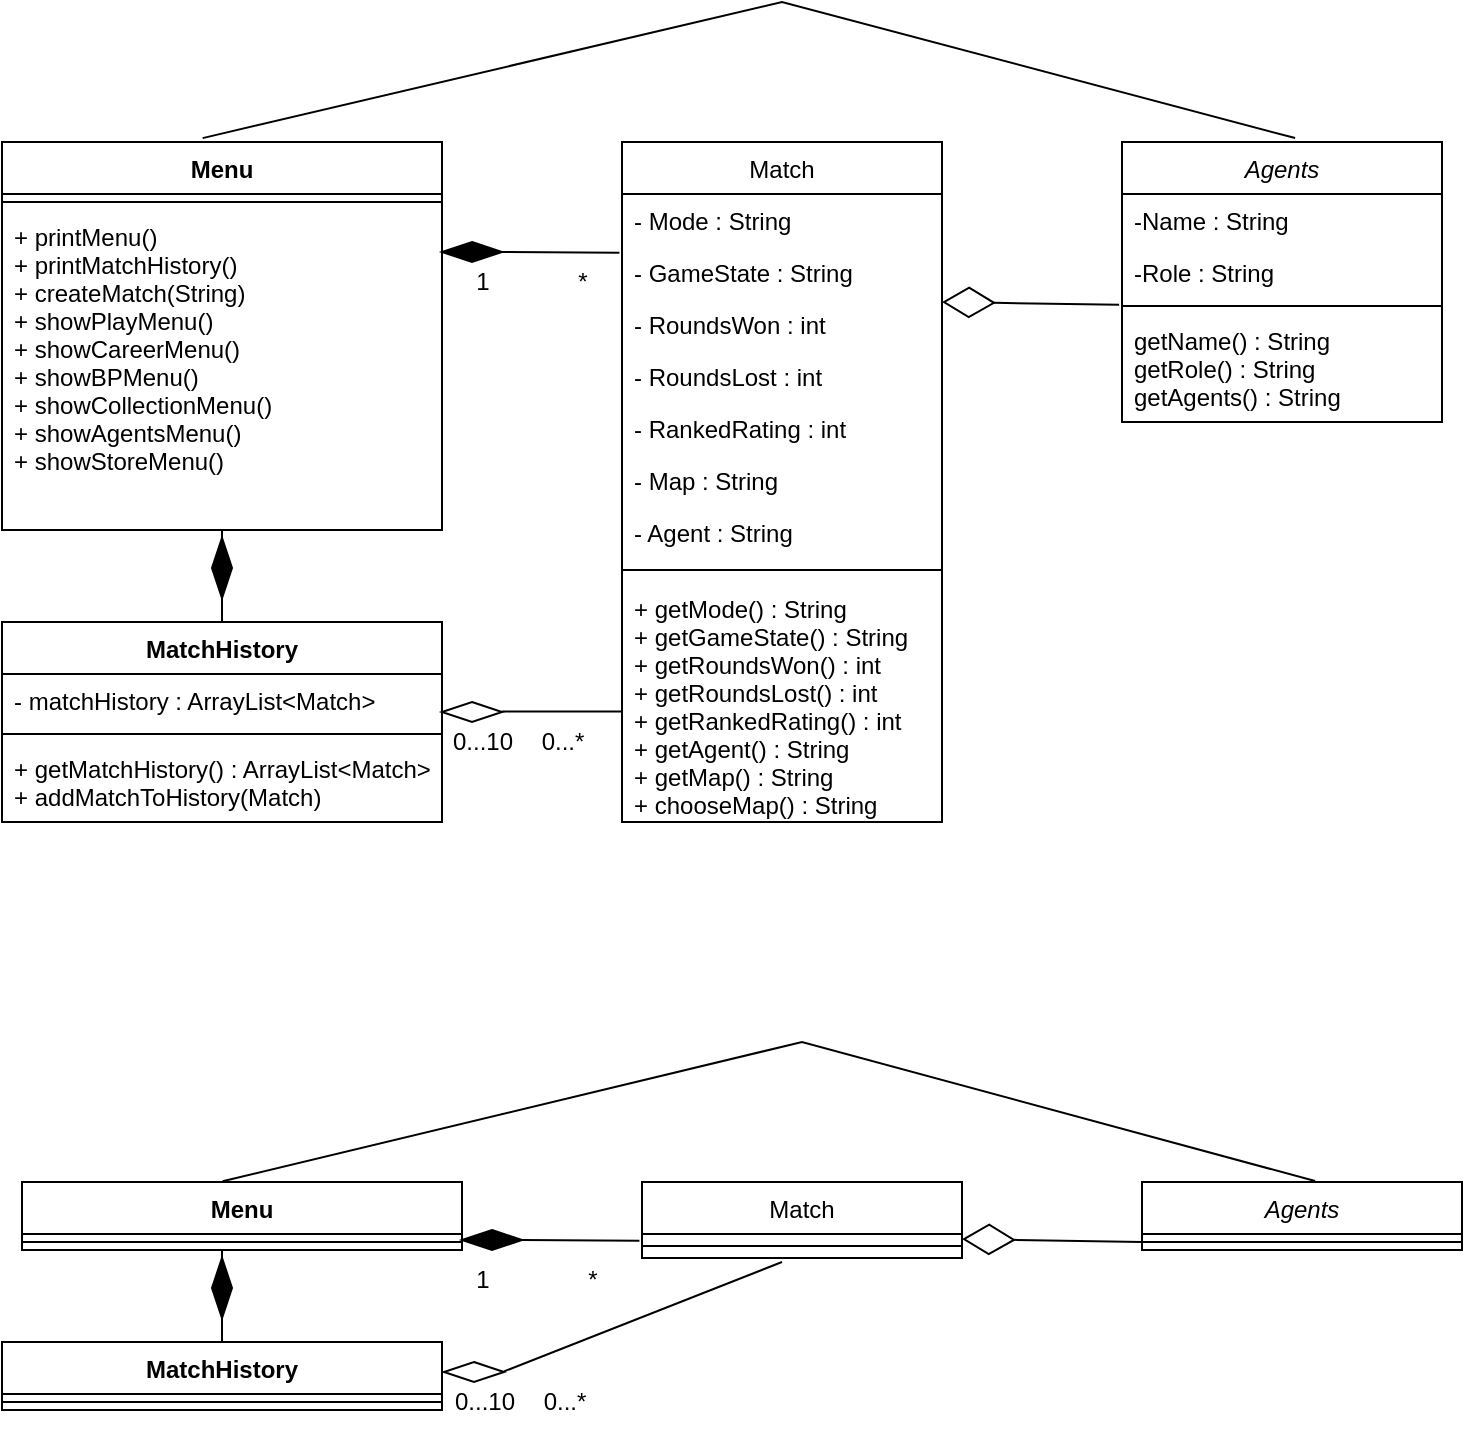 <mxfile version="20.6.2" type="device"><diagram id="C5RBs43oDa-KdzZeNtuy" name="Page-1"><mxGraphModel dx="769" dy="417" grid="1" gridSize="10" guides="1" tooltips="1" connect="1" arrows="1" fold="1" page="1" pageScale="1" pageWidth="827" pageHeight="1169" math="0" shadow="0"><root><mxCell id="WIyWlLk6GJQsqaUBKTNV-0"/><mxCell id="WIyWlLk6GJQsqaUBKTNV-1" parent="WIyWlLk6GJQsqaUBKTNV-0"/><mxCell id="zkfFHV4jXpPFQw0GAbJ--0" value="Agents" style="swimlane;fontStyle=2;align=center;verticalAlign=top;childLayout=stackLayout;horizontal=1;startSize=26;horizontalStack=0;resizeParent=1;resizeLast=0;collapsible=1;marginBottom=0;rounded=0;shadow=0;strokeWidth=1;" parent="WIyWlLk6GJQsqaUBKTNV-1" vertex="1"><mxGeometry x="710" y="80" width="160" height="140" as="geometry"><mxRectangle x="230" y="140" width="160" height="26" as="alternateBounds"/></mxGeometry></mxCell><mxCell id="zkfFHV4jXpPFQw0GAbJ--1" value="-Name : String" style="text;align=left;verticalAlign=top;spacingLeft=4;spacingRight=4;overflow=hidden;rotatable=0;points=[[0,0.5],[1,0.5]];portConstraint=eastwest;" parent="zkfFHV4jXpPFQw0GAbJ--0" vertex="1"><mxGeometry y="26" width="160" height="26" as="geometry"/></mxCell><mxCell id="zkfFHV4jXpPFQw0GAbJ--2" value="-Role : String" style="text;align=left;verticalAlign=top;spacingLeft=4;spacingRight=4;overflow=hidden;rotatable=0;points=[[0,0.5],[1,0.5]];portConstraint=eastwest;rounded=0;shadow=0;html=0;" parent="zkfFHV4jXpPFQw0GAbJ--0" vertex="1"><mxGeometry y="52" width="160" height="26" as="geometry"/></mxCell><mxCell id="zkfFHV4jXpPFQw0GAbJ--4" value="" style="line;html=1;strokeWidth=1;align=left;verticalAlign=middle;spacingTop=-1;spacingLeft=3;spacingRight=3;rotatable=0;labelPosition=right;points=[];portConstraint=eastwest;" parent="zkfFHV4jXpPFQw0GAbJ--0" vertex="1"><mxGeometry y="78" width="160" height="8" as="geometry"/></mxCell><mxCell id="zkfFHV4jXpPFQw0GAbJ--5" value="getName() : String&#10;getRole() : String&#10;getAgents() : String" style="text;align=left;verticalAlign=top;spacingLeft=4;spacingRight=4;overflow=hidden;rotatable=0;points=[[0,0.5],[1,0.5]];portConstraint=eastwest;" parent="zkfFHV4jXpPFQw0GAbJ--0" vertex="1"><mxGeometry y="86" width="160" height="54" as="geometry"/></mxCell><mxCell id="zkfFHV4jXpPFQw0GAbJ--17" value="Match" style="swimlane;fontStyle=0;align=center;verticalAlign=top;childLayout=stackLayout;horizontal=1;startSize=26;horizontalStack=0;resizeParent=1;resizeLast=0;collapsible=1;marginBottom=0;rounded=0;shadow=0;strokeWidth=1;" parent="WIyWlLk6GJQsqaUBKTNV-1" vertex="1"><mxGeometry x="460" y="80" width="160" height="340" as="geometry"><mxRectangle x="550" y="140" width="160" height="26" as="alternateBounds"/></mxGeometry></mxCell><mxCell id="zkfFHV4jXpPFQw0GAbJ--18" value="- Mode : String" style="text;align=left;verticalAlign=top;spacingLeft=4;spacingRight=4;overflow=hidden;rotatable=0;points=[[0,0.5],[1,0.5]];portConstraint=eastwest;" parent="zkfFHV4jXpPFQw0GAbJ--17" vertex="1"><mxGeometry y="26" width="160" height="26" as="geometry"/></mxCell><mxCell id="zkfFHV4jXpPFQw0GAbJ--19" value="- GameState : String" style="text;align=left;verticalAlign=top;spacingLeft=4;spacingRight=4;overflow=hidden;rotatable=0;points=[[0,0.5],[1,0.5]];portConstraint=eastwest;rounded=0;shadow=0;html=0;" parent="zkfFHV4jXpPFQw0GAbJ--17" vertex="1"><mxGeometry y="52" width="160" height="26" as="geometry"/></mxCell><mxCell id="zkfFHV4jXpPFQw0GAbJ--20" value="- RoundsWon : int" style="text;align=left;verticalAlign=top;spacingLeft=4;spacingRight=4;overflow=hidden;rotatable=0;points=[[0,0.5],[1,0.5]];portConstraint=eastwest;rounded=0;shadow=0;html=0;" parent="zkfFHV4jXpPFQw0GAbJ--17" vertex="1"><mxGeometry y="78" width="160" height="26" as="geometry"/></mxCell><mxCell id="zkfFHV4jXpPFQw0GAbJ--21" value="- RoundsLost : int" style="text;align=left;verticalAlign=top;spacingLeft=4;spacingRight=4;overflow=hidden;rotatable=0;points=[[0,0.5],[1,0.5]];portConstraint=eastwest;rounded=0;shadow=0;html=0;" parent="zkfFHV4jXpPFQw0GAbJ--17" vertex="1"><mxGeometry y="104" width="160" height="26" as="geometry"/></mxCell><mxCell id="zkfFHV4jXpPFQw0GAbJ--22" value="- RankedRating : int" style="text;align=left;verticalAlign=top;spacingLeft=4;spacingRight=4;overflow=hidden;rotatable=0;points=[[0,0.5],[1,0.5]];portConstraint=eastwest;rounded=0;shadow=0;html=0;" parent="zkfFHV4jXpPFQw0GAbJ--17" vertex="1"><mxGeometry y="130" width="160" height="26" as="geometry"/></mxCell><mxCell id="tWCcxL8wR3wkT-gRrUJA-4" value="- Map : String" style="text;align=left;verticalAlign=top;spacingLeft=4;spacingRight=4;overflow=hidden;rotatable=0;points=[[0,0.5],[1,0.5]];portConstraint=eastwest;rounded=0;shadow=0;html=0;" parent="zkfFHV4jXpPFQw0GAbJ--17" vertex="1"><mxGeometry y="156" width="160" height="26" as="geometry"/></mxCell><mxCell id="tWCcxL8wR3wkT-gRrUJA-3" value="- Agent : String" style="text;align=left;verticalAlign=top;spacingLeft=4;spacingRight=4;overflow=hidden;rotatable=0;points=[[0,0.5],[1,0.5]];portConstraint=eastwest;rounded=0;shadow=0;html=0;" parent="zkfFHV4jXpPFQw0GAbJ--17" vertex="1"><mxGeometry y="182" width="160" height="26" as="geometry"/></mxCell><mxCell id="zkfFHV4jXpPFQw0GAbJ--23" value="" style="line;html=1;strokeWidth=1;align=left;verticalAlign=middle;spacingTop=-1;spacingLeft=3;spacingRight=3;rotatable=0;labelPosition=right;points=[];portConstraint=eastwest;" parent="zkfFHV4jXpPFQw0GAbJ--17" vertex="1"><mxGeometry y="208" width="160" height="12" as="geometry"/></mxCell><mxCell id="zkfFHV4jXpPFQw0GAbJ--24" value="+ getMode() : String&#10;+ getGameState() : String&#10;+ getRoundsWon() : int&#10;+ getRoundsLost() : int&#10;+ getRankedRating() : int&#10;+ getAgent() : String&#10;+ getMap() : String&#10;+ chooseMap() : String" style="text;align=left;verticalAlign=top;spacingLeft=4;spacingRight=4;overflow=hidden;rotatable=0;points=[[0,0.5],[1,0.5]];portConstraint=eastwest;" parent="zkfFHV4jXpPFQw0GAbJ--17" vertex="1"><mxGeometry y="220" width="160" height="120" as="geometry"/></mxCell><mxCell id="tWCcxL8wR3wkT-gRrUJA-10" value="Menu" style="swimlane;fontStyle=1;align=center;verticalAlign=top;childLayout=stackLayout;horizontal=1;startSize=26;horizontalStack=0;resizeParent=1;resizeParentMax=0;resizeLast=0;collapsible=1;marginBottom=0;" parent="WIyWlLk6GJQsqaUBKTNV-1" vertex="1"><mxGeometry x="150" y="80" width="220" height="194" as="geometry"/></mxCell><mxCell id="tWCcxL8wR3wkT-gRrUJA-12" value="" style="line;strokeWidth=1;fillColor=none;align=left;verticalAlign=middle;spacingTop=-1;spacingLeft=3;spacingRight=3;rotatable=0;labelPosition=right;points=[];portConstraint=eastwest;strokeColor=inherit;" parent="tWCcxL8wR3wkT-gRrUJA-10" vertex="1"><mxGeometry y="26" width="220" height="8" as="geometry"/></mxCell><mxCell id="tWCcxL8wR3wkT-gRrUJA-13" value="+ printMenu()&#10;+ printMatchHistory()&#10;+ createMatch(String)&#10;+ showPlayMenu()&#10;+ showCareerMenu()&#10;+ showBPMenu()&#10;+ showCollectionMenu()&#10;+ showAgentsMenu()&#10;+ showStoreMenu()" style="text;strokeColor=none;fillColor=none;align=left;verticalAlign=top;spacingLeft=4;spacingRight=4;overflow=hidden;rotatable=0;points=[[0,0.5],[1,0.5]];portConstraint=eastwest;" parent="tWCcxL8wR3wkT-gRrUJA-10" vertex="1"><mxGeometry y="34" width="220" height="160" as="geometry"/></mxCell><mxCell id="tWCcxL8wR3wkT-gRrUJA-16" value="" style="rhombus;whiteSpace=wrap;html=1;fillColor=#000000;" parent="WIyWlLk6GJQsqaUBKTNV-1" vertex="1"><mxGeometry x="370" y="130" width="30" height="10" as="geometry"/></mxCell><mxCell id="tWCcxL8wR3wkT-gRrUJA-21" value="" style="endArrow=none;html=1;rounded=0;exitX=1;exitY=0.5;exitDx=0;exitDy=0;entryX=-0.008;entryY=0.132;entryDx=0;entryDy=0;entryPerimeter=0;" parent="WIyWlLk6GJQsqaUBKTNV-1" source="tWCcxL8wR3wkT-gRrUJA-16" target="zkfFHV4jXpPFQw0GAbJ--19" edge="1"><mxGeometry width="50" height="50" relative="1" as="geometry"><mxPoint x="410" y="190" as="sourcePoint"/><mxPoint x="460" y="140" as="targetPoint"/></mxGeometry></mxCell><mxCell id="tWCcxL8wR3wkT-gRrUJA-22" value="1" style="text;html=1;align=center;verticalAlign=middle;resizable=0;points=[];autosize=1;strokeColor=none;fillColor=none;" parent="WIyWlLk6GJQsqaUBKTNV-1" vertex="1"><mxGeometry x="375" y="135" width="30" height="30" as="geometry"/></mxCell><mxCell id="tWCcxL8wR3wkT-gRrUJA-23" value="*" style="text;html=1;align=center;verticalAlign=middle;resizable=0;points=[];autosize=1;strokeColor=none;fillColor=none;" parent="WIyWlLk6GJQsqaUBKTNV-1" vertex="1"><mxGeometry x="425" y="135" width="30" height="30" as="geometry"/></mxCell><mxCell id="GB7m8_O-Ea-zN9vtDYqy-9" value="MatchHistory&#10;" style="swimlane;fontStyle=1;align=center;verticalAlign=top;childLayout=stackLayout;horizontal=1;startSize=26;horizontalStack=0;resizeParent=1;resizeParentMax=0;resizeLast=0;collapsible=1;marginBottom=0;" vertex="1" parent="WIyWlLk6GJQsqaUBKTNV-1"><mxGeometry x="150" y="320" width="220" height="100" as="geometry"/></mxCell><mxCell id="GB7m8_O-Ea-zN9vtDYqy-10" value="- matchHistory : ArrayList&lt;Match&gt;&#10;" style="text;strokeColor=none;fillColor=none;align=left;verticalAlign=top;spacingLeft=4;spacingRight=4;overflow=hidden;rotatable=0;points=[[0,0.5],[1,0.5]];portConstraint=eastwest;" vertex="1" parent="GB7m8_O-Ea-zN9vtDYqy-9"><mxGeometry y="26" width="220" height="26" as="geometry"/></mxCell><mxCell id="GB7m8_O-Ea-zN9vtDYqy-11" value="" style="line;strokeWidth=1;fillColor=none;align=left;verticalAlign=middle;spacingTop=-1;spacingLeft=3;spacingRight=3;rotatable=0;labelPosition=right;points=[];portConstraint=eastwest;strokeColor=inherit;" vertex="1" parent="GB7m8_O-Ea-zN9vtDYqy-9"><mxGeometry y="52" width="220" height="8" as="geometry"/></mxCell><mxCell id="GB7m8_O-Ea-zN9vtDYqy-12" value="+ getMatchHistory() : ArrayList&lt;Match&gt;&#10;+ addMatchToHistory(Match)" style="text;strokeColor=none;fillColor=none;align=left;verticalAlign=top;spacingLeft=4;spacingRight=4;overflow=hidden;rotatable=0;points=[[0,0.5],[1,0.5]];portConstraint=eastwest;" vertex="1" parent="GB7m8_O-Ea-zN9vtDYqy-9"><mxGeometry y="60" width="220" height="40" as="geometry"/></mxCell><mxCell id="GB7m8_O-Ea-zN9vtDYqy-13" value="" style="endArrow=none;html=1;rounded=0;startArrow=none;" edge="1" parent="WIyWlLk6GJQsqaUBKTNV-1" source="GB7m8_O-Ea-zN9vtDYqy-20" target="tWCcxL8wR3wkT-gRrUJA-13"><mxGeometry width="50" height="50" relative="1" as="geometry"><mxPoint x="259.69" y="310" as="sourcePoint"/><mxPoint x="259.69" y="290.0" as="targetPoint"/></mxGeometry></mxCell><mxCell id="GB7m8_O-Ea-zN9vtDYqy-14" value="" style="rhombus;whiteSpace=wrap;html=1;fillColor=#FFFFFF;" vertex="1" parent="WIyWlLk6GJQsqaUBKTNV-1"><mxGeometry x="370" y="360" width="30" height="10" as="geometry"/></mxCell><mxCell id="GB7m8_O-Ea-zN9vtDYqy-17" value="" style="endArrow=none;html=1;rounded=0;entryX=0;entryY=0.5;entryDx=0;entryDy=0;" edge="1" parent="WIyWlLk6GJQsqaUBKTNV-1"><mxGeometry width="50" height="50" relative="1" as="geometry"><mxPoint x="400" y="364.69" as="sourcePoint"/><mxPoint x="460" y="364.69" as="targetPoint"/></mxGeometry></mxCell><mxCell id="GB7m8_O-Ea-zN9vtDYqy-18" value="0...10" style="text;html=1;align=center;verticalAlign=middle;resizable=0;points=[];autosize=1;strokeColor=none;fillColor=none;" vertex="1" parent="WIyWlLk6GJQsqaUBKTNV-1"><mxGeometry x="365" y="365" width="50" height="30" as="geometry"/></mxCell><mxCell id="GB7m8_O-Ea-zN9vtDYqy-19" value="0...*" style="text;html=1;align=center;verticalAlign=middle;resizable=0;points=[];autosize=1;strokeColor=none;fillColor=none;" vertex="1" parent="WIyWlLk6GJQsqaUBKTNV-1"><mxGeometry x="410" y="365" width="40" height="30" as="geometry"/></mxCell><mxCell id="GB7m8_O-Ea-zN9vtDYqy-20" value="" style="rhombus;whiteSpace=wrap;html=1;fillColor=#000000;rotation=90;" vertex="1" parent="WIyWlLk6GJQsqaUBKTNV-1"><mxGeometry x="245" y="288" width="30" height="10" as="geometry"/></mxCell><mxCell id="GB7m8_O-Ea-zN9vtDYqy-21" value="" style="endArrow=none;html=1;rounded=0;" edge="1" parent="WIyWlLk6GJQsqaUBKTNV-1" source="GB7m8_O-Ea-zN9vtDYqy-9" target="GB7m8_O-Ea-zN9vtDYqy-20"><mxGeometry width="50" height="50" relative="1" as="geometry"><mxPoint x="260" y="320" as="sourcePoint"/><mxPoint x="260" y="274" as="targetPoint"/></mxGeometry></mxCell><mxCell id="GB7m8_O-Ea-zN9vtDYqy-24" value="" style="endArrow=diamondThin;endFill=0;endSize=24;html=1;rounded=0;exitX=-0.009;exitY=-0.086;exitDx=0;exitDy=0;exitPerimeter=0;" edge="1" parent="WIyWlLk6GJQsqaUBKTNV-1" source="zkfFHV4jXpPFQw0GAbJ--5"><mxGeometry width="160" relative="1" as="geometry"><mxPoint x="680" y="160" as="sourcePoint"/><mxPoint x="620" y="160" as="targetPoint"/></mxGeometry></mxCell><mxCell id="GB7m8_O-Ea-zN9vtDYqy-25" value="" style="endArrow=none;endFill=0;endSize=12;html=1;rounded=0;exitX=0.456;exitY=-0.01;exitDx=0;exitDy=0;exitPerimeter=0;entryX=0.541;entryY=-0.014;entryDx=0;entryDy=0;entryPerimeter=0;" edge="1" parent="WIyWlLk6GJQsqaUBKTNV-1" source="tWCcxL8wR3wkT-gRrUJA-10" target="zkfFHV4jXpPFQw0GAbJ--0"><mxGeometry width="160" relative="1" as="geometry"><mxPoint x="440" y="30" as="sourcePoint"/><mxPoint x="600" y="30" as="targetPoint"/><Array as="points"><mxPoint x="540" y="10"/></Array></mxGeometry></mxCell><mxCell id="GB7m8_O-Ea-zN9vtDYqy-30" value="Agents" style="swimlane;fontStyle=2;align=center;verticalAlign=top;childLayout=stackLayout;horizontal=1;startSize=26;horizontalStack=0;resizeParent=1;resizeLast=0;collapsible=1;marginBottom=0;rounded=0;shadow=0;strokeWidth=1;" vertex="1" parent="WIyWlLk6GJQsqaUBKTNV-1"><mxGeometry x="720" y="600" width="160" height="34" as="geometry"><mxRectangle x="230" y="140" width="160" height="26" as="alternateBounds"/></mxGeometry></mxCell><mxCell id="GB7m8_O-Ea-zN9vtDYqy-33" value="" style="line;html=1;strokeWidth=1;align=left;verticalAlign=middle;spacingTop=-1;spacingLeft=3;spacingRight=3;rotatable=0;labelPosition=right;points=[];portConstraint=eastwest;" vertex="1" parent="GB7m8_O-Ea-zN9vtDYqy-30"><mxGeometry y="26" width="160" height="8" as="geometry"/></mxCell><mxCell id="GB7m8_O-Ea-zN9vtDYqy-35" value="Match" style="swimlane;fontStyle=0;align=center;verticalAlign=top;childLayout=stackLayout;horizontal=1;startSize=26;horizontalStack=0;resizeParent=1;resizeLast=0;collapsible=1;marginBottom=0;rounded=0;shadow=0;strokeWidth=1;" vertex="1" parent="WIyWlLk6GJQsqaUBKTNV-1"><mxGeometry x="470" y="600" width="160" height="38" as="geometry"><mxRectangle x="550" y="140" width="160" height="26" as="alternateBounds"/></mxGeometry></mxCell><mxCell id="GB7m8_O-Ea-zN9vtDYqy-43" value="" style="line;html=1;strokeWidth=1;align=left;verticalAlign=middle;spacingTop=-1;spacingLeft=3;spacingRight=3;rotatable=0;labelPosition=right;points=[];portConstraint=eastwest;" vertex="1" parent="GB7m8_O-Ea-zN9vtDYqy-35"><mxGeometry y="26" width="160" height="12" as="geometry"/></mxCell><mxCell id="GB7m8_O-Ea-zN9vtDYqy-45" value="Menu" style="swimlane;fontStyle=1;align=center;verticalAlign=top;childLayout=stackLayout;horizontal=1;startSize=26;horizontalStack=0;resizeParent=1;resizeParentMax=0;resizeLast=0;collapsible=1;marginBottom=0;" vertex="1" parent="WIyWlLk6GJQsqaUBKTNV-1"><mxGeometry x="160" y="600" width="220" height="34" as="geometry"/></mxCell><mxCell id="GB7m8_O-Ea-zN9vtDYqy-46" value="" style="line;strokeWidth=1;fillColor=none;align=left;verticalAlign=middle;spacingTop=-1;spacingLeft=3;spacingRight=3;rotatable=0;labelPosition=right;points=[];portConstraint=eastwest;strokeColor=inherit;" vertex="1" parent="GB7m8_O-Ea-zN9vtDYqy-45"><mxGeometry y="26" width="220" height="8" as="geometry"/></mxCell><mxCell id="GB7m8_O-Ea-zN9vtDYqy-48" value="" style="rhombus;whiteSpace=wrap;html=1;fillColor=#000000;" vertex="1" parent="WIyWlLk6GJQsqaUBKTNV-1"><mxGeometry x="380" y="624" width="30" height="10" as="geometry"/></mxCell><mxCell id="GB7m8_O-Ea-zN9vtDYqy-49" value="" style="endArrow=none;html=1;rounded=0;exitX=1;exitY=0.5;exitDx=0;exitDy=0;entryX=-0.008;entryY=0.132;entryDx=0;entryDy=0;entryPerimeter=0;" edge="1" parent="WIyWlLk6GJQsqaUBKTNV-1" source="GB7m8_O-Ea-zN9vtDYqy-48"><mxGeometry width="50" height="50" relative="1" as="geometry"><mxPoint x="420" y="710" as="sourcePoint"/><mxPoint x="468.72" y="629.432" as="targetPoint"/></mxGeometry></mxCell><mxCell id="GB7m8_O-Ea-zN9vtDYqy-50" value="1" style="text;html=1;align=center;verticalAlign=middle;resizable=0;points=[];autosize=1;strokeColor=none;fillColor=none;" vertex="1" parent="WIyWlLk6GJQsqaUBKTNV-1"><mxGeometry x="375" y="634" width="30" height="30" as="geometry"/></mxCell><mxCell id="GB7m8_O-Ea-zN9vtDYqy-51" value="*" style="text;html=1;align=center;verticalAlign=middle;resizable=0;points=[];autosize=1;strokeColor=none;fillColor=none;" vertex="1" parent="WIyWlLk6GJQsqaUBKTNV-1"><mxGeometry x="430" y="634" width="30" height="30" as="geometry"/></mxCell><mxCell id="GB7m8_O-Ea-zN9vtDYqy-52" value="MatchHistory&#10;" style="swimlane;fontStyle=1;align=center;verticalAlign=top;childLayout=stackLayout;horizontal=1;startSize=26;horizontalStack=0;resizeParent=1;resizeParentMax=0;resizeLast=0;collapsible=1;marginBottom=0;" vertex="1" parent="WIyWlLk6GJQsqaUBKTNV-1"><mxGeometry x="150" y="680" width="220" height="34" as="geometry"/></mxCell><mxCell id="GB7m8_O-Ea-zN9vtDYqy-54" value="" style="line;strokeWidth=1;fillColor=none;align=left;verticalAlign=middle;spacingTop=-1;spacingLeft=3;spacingRight=3;rotatable=0;labelPosition=right;points=[];portConstraint=eastwest;strokeColor=inherit;" vertex="1" parent="GB7m8_O-Ea-zN9vtDYqy-52"><mxGeometry y="26" width="220" height="8" as="geometry"/></mxCell><mxCell id="GB7m8_O-Ea-zN9vtDYqy-56" value="" style="endArrow=none;html=1;rounded=0;startArrow=none;" edge="1" parent="WIyWlLk6GJQsqaUBKTNV-1" source="GB7m8_O-Ea-zN9vtDYqy-61"><mxGeometry width="50" height="50" relative="1" as="geometry"><mxPoint x="259.69" y="670" as="sourcePoint"/><mxPoint x="260" y="634" as="targetPoint"/></mxGeometry></mxCell><mxCell id="GB7m8_O-Ea-zN9vtDYqy-57" value="" style="rhombus;whiteSpace=wrap;html=1;fillColor=#FFFFFF;" vertex="1" parent="WIyWlLk6GJQsqaUBKTNV-1"><mxGeometry x="371" y="690" width="30" height="10" as="geometry"/></mxCell><mxCell id="GB7m8_O-Ea-zN9vtDYqy-58" value="" style="endArrow=none;html=1;rounded=0;" edge="1" parent="WIyWlLk6GJQsqaUBKTNV-1"><mxGeometry width="50" height="50" relative="1" as="geometry"><mxPoint x="401" y="694.69" as="sourcePoint"/><mxPoint x="540" y="640" as="targetPoint"/></mxGeometry></mxCell><mxCell id="GB7m8_O-Ea-zN9vtDYqy-59" value="0...10" style="text;html=1;align=center;verticalAlign=middle;resizable=0;points=[];autosize=1;strokeColor=none;fillColor=none;" vertex="1" parent="WIyWlLk6GJQsqaUBKTNV-1"><mxGeometry x="366" y="695" width="50" height="30" as="geometry"/></mxCell><mxCell id="GB7m8_O-Ea-zN9vtDYqy-60" value="0...*" style="text;html=1;align=center;verticalAlign=middle;resizable=0;points=[];autosize=1;strokeColor=none;fillColor=none;" vertex="1" parent="WIyWlLk6GJQsqaUBKTNV-1"><mxGeometry x="411" y="695" width="40" height="30" as="geometry"/></mxCell><mxCell id="GB7m8_O-Ea-zN9vtDYqy-61" value="" style="rhombus;whiteSpace=wrap;html=1;fillColor=#000000;rotation=90;" vertex="1" parent="WIyWlLk6GJQsqaUBKTNV-1"><mxGeometry x="245" y="648" width="30" height="10" as="geometry"/></mxCell><mxCell id="GB7m8_O-Ea-zN9vtDYqy-62" value="" style="endArrow=none;html=1;rounded=0;" edge="1" parent="WIyWlLk6GJQsqaUBKTNV-1" source="GB7m8_O-Ea-zN9vtDYqy-52" target="GB7m8_O-Ea-zN9vtDYqy-61"><mxGeometry width="50" height="50" relative="1" as="geometry"><mxPoint x="260" y="680" as="sourcePoint"/><mxPoint x="260" y="634" as="targetPoint"/></mxGeometry></mxCell><mxCell id="GB7m8_O-Ea-zN9vtDYqy-63" value="" style="endArrow=diamondThin;endFill=0;endSize=24;html=1;rounded=0;exitX=0;exitY=0.5;exitDx=0;exitDy=0;exitPerimeter=0;entryX=1;entryY=0.75;entryDx=0;entryDy=0;" edge="1" parent="WIyWlLk6GJQsqaUBKTNV-1" source="GB7m8_O-Ea-zN9vtDYqy-33" target="GB7m8_O-Ea-zN9vtDYqy-35"><mxGeometry width="160" relative="1" as="geometry"><mxPoint x="718.56" y="655.356" as="sourcePoint"/><mxPoint x="630" y="650" as="targetPoint"/></mxGeometry></mxCell><mxCell id="GB7m8_O-Ea-zN9vtDYqy-64" value="" style="endArrow=none;endFill=0;endSize=12;html=1;rounded=0;exitX=0.456;exitY=-0.01;exitDx=0;exitDy=0;exitPerimeter=0;entryX=0.541;entryY=-0.014;entryDx=0;entryDy=0;entryPerimeter=0;" edge="1" parent="WIyWlLk6GJQsqaUBKTNV-1" source="GB7m8_O-Ea-zN9vtDYqy-45" target="GB7m8_O-Ea-zN9vtDYqy-30"><mxGeometry width="160" relative="1" as="geometry"><mxPoint x="450" y="550" as="sourcePoint"/><mxPoint x="610" y="550" as="targetPoint"/><Array as="points"><mxPoint x="550" y="530"/></Array></mxGeometry></mxCell></root></mxGraphModel></diagram></mxfile>